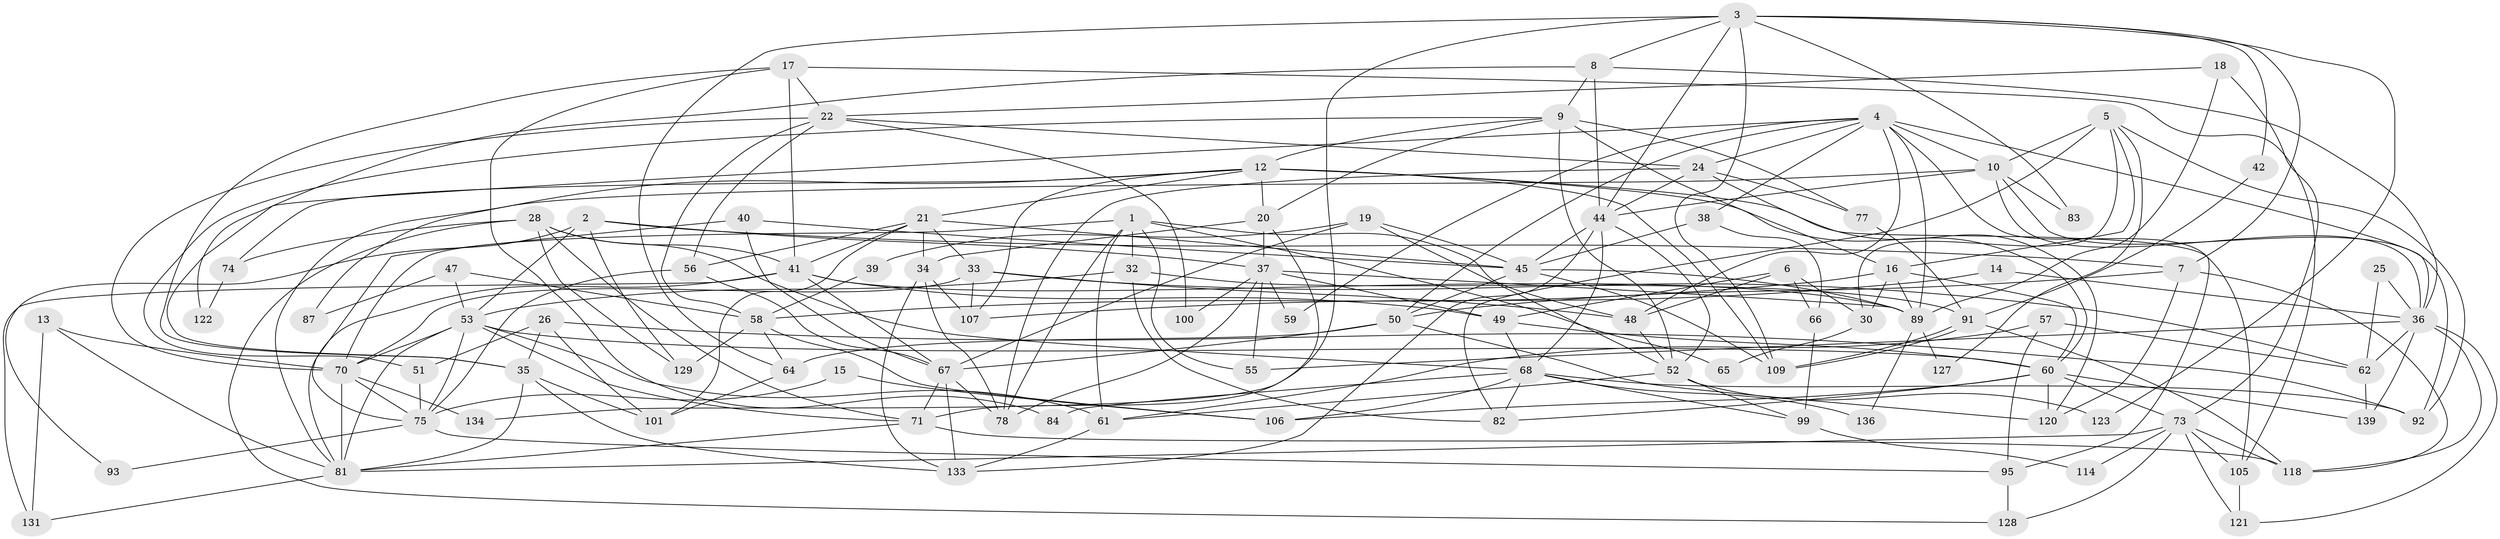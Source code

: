 // Generated by graph-tools (version 1.1) at 2025/24/03/03/25 07:24:04]
// undirected, 97 vertices, 233 edges
graph export_dot {
graph [start="1"]
  node [color=gray90,style=filled];
  1 [super="+43"];
  2 [super="+138"];
  3 [super="+29"];
  4 [super="+103"];
  5 [super="+80"];
  6 [super="+31"];
  7 [super="+11"];
  8;
  9;
  10 [super="+23"];
  12 [super="+27"];
  13;
  14;
  15;
  16 [super="+130"];
  17;
  18;
  19 [super="+110"];
  20 [super="+46"];
  21 [super="+79"];
  22 [super="+98"];
  24 [super="+69"];
  25;
  26 [super="+113"];
  28 [super="+102"];
  30;
  32;
  33 [super="+96"];
  34;
  35 [super="+112"];
  36 [super="+85"];
  37 [super="+54"];
  38;
  39;
  40;
  41 [super="+94"];
  42;
  44 [super="+119"];
  45 [super="+90"];
  47;
  48;
  49;
  50 [super="+116"];
  51;
  52 [super="+76"];
  53 [super="+125"];
  55;
  56 [super="+104"];
  57;
  58 [super="+72"];
  59;
  60 [super="+97"];
  61;
  62 [super="+63"];
  64;
  65;
  66;
  67 [super="+132"];
  68 [super="+124"];
  70 [super="+88"];
  71 [super="+86"];
  73 [super="+126"];
  74;
  75 [super="+117"];
  77;
  78;
  81 [super="+137"];
  82 [super="+108"];
  83;
  84;
  87;
  89 [super="+115"];
  91 [super="+135"];
  92;
  93;
  95;
  99;
  100;
  101;
  105;
  106 [super="+111"];
  107;
  109;
  114;
  118;
  120;
  121;
  122;
  123;
  127;
  128;
  129;
  131;
  133;
  134;
  136;
  139;
  1 -- 48;
  1 -- 65;
  1 -- 32;
  1 -- 70;
  1 -- 55;
  1 -- 61;
  1 -- 78;
  2 -- 129;
  2 -- 53;
  2 -- 93;
  2 -- 37;
  2 -- 7;
  3 -- 8;
  3 -- 7;
  3 -- 42;
  3 -- 134;
  3 -- 64;
  3 -- 83;
  3 -- 123;
  3 -- 44;
  3 -- 109;
  4 -- 35;
  4 -- 89;
  4 -- 24;
  4 -- 38;
  4 -- 95;
  4 -- 48;
  4 -- 50;
  4 -- 59;
  4 -- 36;
  4 -- 10;
  5 -- 10;
  5 -- 16;
  5 -- 82;
  5 -- 92;
  5 -- 30;
  5 -- 127;
  6 -- 66;
  6 -- 30;
  6 -- 48;
  6 -- 49;
  7 -- 118;
  7 -- 120;
  7 -- 50;
  8 -- 36;
  8 -- 9;
  8 -- 122;
  8 -- 44;
  9 -- 51;
  9 -- 77;
  9 -- 52;
  9 -- 16;
  9 -- 12;
  9 -- 20;
  10 -- 36;
  10 -- 83;
  10 -- 81;
  10 -- 44;
  10 -- 92;
  12 -- 109;
  12 -- 74;
  12 -- 105;
  12 -- 87;
  12 -- 107;
  12 -- 60;
  12 -- 20;
  12 -- 21;
  13 -- 70;
  13 -- 81;
  13 -- 131;
  14 -- 107;
  14 -- 36;
  15 -- 75;
  15 -- 106;
  16 -- 30;
  16 -- 58;
  16 -- 60;
  16 -- 89;
  17 -- 105;
  17 -- 22;
  17 -- 35;
  17 -- 84;
  17 -- 41;
  18 -- 89;
  18 -- 22;
  18 -- 73;
  19 -- 45;
  19 -- 39;
  19 -- 52;
  19 -- 67;
  20 -- 37;
  20 -- 34;
  20 -- 71;
  21 -- 33;
  21 -- 34;
  21 -- 56;
  21 -- 101;
  21 -- 41;
  21 -- 45;
  22 -- 70;
  22 -- 100;
  22 -- 24;
  22 -- 56;
  22 -- 58;
  24 -- 120;
  24 -- 77;
  24 -- 78;
  24 -- 44;
  25 -- 36;
  25 -- 62;
  26 -- 101;
  26 -- 51;
  26 -- 35;
  26 -- 92;
  28 -- 129;
  28 -- 74;
  28 -- 128;
  28 -- 68;
  28 -- 41;
  28 -- 71 [weight=2];
  30 -- 65;
  32 -- 91;
  32 -- 53;
  32 -- 82;
  33 -- 48;
  33 -- 107;
  33 -- 62;
  33 -- 70;
  34 -- 78;
  34 -- 107;
  34 -- 133;
  35 -- 101;
  35 -- 133;
  35 -- 81;
  36 -- 121;
  36 -- 118;
  36 -- 55;
  36 -- 139;
  36 -- 62;
  37 -- 89;
  37 -- 49;
  37 -- 100;
  37 -- 55;
  37 -- 59;
  37 -- 78;
  38 -- 45;
  38 -- 66;
  39 -- 58;
  40 -- 67;
  40 -- 45;
  40 -- 75;
  41 -- 49;
  41 -- 131;
  41 -- 81;
  41 -- 89;
  41 -- 67;
  42 -- 91;
  44 -- 133;
  44 -- 45;
  44 -- 68;
  44 -- 52;
  45 -- 89;
  45 -- 50;
  45 -- 109;
  47 -- 87;
  47 -- 53;
  47 -- 58;
  48 -- 52;
  49 -- 68;
  49 -- 60;
  50 -- 64;
  50 -- 67;
  50 -- 120;
  51 -- 75;
  52 -- 61;
  52 -- 99;
  52 -- 123;
  53 -- 61;
  53 -- 60;
  53 -- 71;
  53 -- 75;
  53 -- 81;
  53 -- 70;
  56 -- 75;
  56 -- 67;
  57 -- 95;
  57 -- 61;
  57 -- 62;
  58 -- 64;
  58 -- 129;
  58 -- 106;
  60 -- 73;
  60 -- 139;
  60 -- 120;
  60 -- 82;
  60 -- 106;
  61 -- 133;
  62 -- 139;
  64 -- 101;
  66 -- 99;
  67 -- 71;
  67 -- 78;
  67 -- 133;
  68 -- 106;
  68 -- 99;
  68 -- 84;
  68 -- 136;
  68 -- 92;
  68 -- 82;
  70 -- 75;
  70 -- 81;
  70 -- 134;
  71 -- 118;
  71 -- 81;
  73 -- 81;
  73 -- 105;
  73 -- 121;
  73 -- 128;
  73 -- 114;
  73 -- 118;
  74 -- 122;
  75 -- 93;
  75 -- 95;
  77 -- 91;
  81 -- 131;
  89 -- 136;
  89 -- 127;
  91 -- 118;
  91 -- 109;
  91 -- 109;
  95 -- 128;
  99 -- 114;
  105 -- 121;
}
